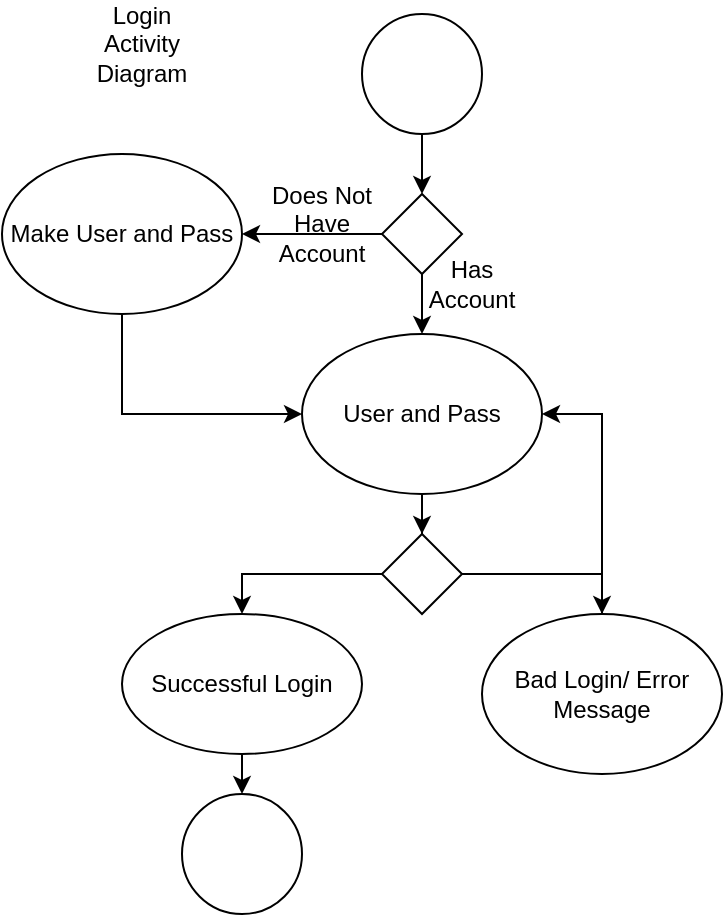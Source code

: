 <mxfile version="21.7.4" type="device">
  <diagram name="Page-1" id="-NOZH91CD-aCjy_UhlmU">
    <mxGraphModel dx="910" dy="477" grid="1" gridSize="10" guides="1" tooltips="1" connect="1" arrows="1" fold="1" page="1" pageScale="1" pageWidth="850" pageHeight="1100" math="0" shadow="0">
      <root>
        <mxCell id="0" />
        <mxCell id="1" parent="0" />
        <mxCell id="anh-WbQr9P2zydiLgThJ-26" style="edgeStyle=orthogonalEdgeStyle;rounded=0;orthogonalLoop=1;jettySize=auto;html=1;" edge="1" parent="1" source="anh-WbQr9P2zydiLgThJ-2" target="anh-WbQr9P2zydiLgThJ-25">
          <mxGeometry relative="1" as="geometry" />
        </mxCell>
        <mxCell id="anh-WbQr9P2zydiLgThJ-2" value="" style="ellipse;whiteSpace=wrap;html=1;aspect=fixed;" vertex="1" parent="1">
          <mxGeometry x="340" y="140" width="60" height="60" as="geometry" />
        </mxCell>
        <mxCell id="anh-WbQr9P2zydiLgThJ-4" value="Login Activity Diagram" style="text;html=1;strokeColor=none;fillColor=none;align=center;verticalAlign=middle;whiteSpace=wrap;rounded=0;" vertex="1" parent="1">
          <mxGeometry x="200" y="140" width="60" height="30" as="geometry" />
        </mxCell>
        <mxCell id="anh-WbQr9P2zydiLgThJ-18" style="edgeStyle=orthogonalEdgeStyle;rounded=0;orthogonalLoop=1;jettySize=auto;html=1;" edge="1" parent="1" source="anh-WbQr9P2zydiLgThJ-7" target="anh-WbQr9P2zydiLgThJ-16">
          <mxGeometry relative="1" as="geometry" />
        </mxCell>
        <mxCell id="anh-WbQr9P2zydiLgThJ-7" value="User and Pass" style="ellipse;whiteSpace=wrap;html=1;" vertex="1" parent="1">
          <mxGeometry x="310" y="300" width="120" height="80" as="geometry" />
        </mxCell>
        <mxCell id="anh-WbQr9P2zydiLgThJ-23" style="edgeStyle=orthogonalEdgeStyle;rounded=0;orthogonalLoop=1;jettySize=auto;html=1;" edge="1" parent="1" source="anh-WbQr9P2zydiLgThJ-13">
          <mxGeometry relative="1" as="geometry">
            <mxPoint x="280" y="530" as="targetPoint" />
          </mxGeometry>
        </mxCell>
        <mxCell id="anh-WbQr9P2zydiLgThJ-13" value="Successful Login" style="ellipse;whiteSpace=wrap;html=1;" vertex="1" parent="1">
          <mxGeometry x="220" y="440" width="120" height="70" as="geometry" />
        </mxCell>
        <mxCell id="anh-WbQr9P2zydiLgThJ-21" style="edgeStyle=orthogonalEdgeStyle;rounded=0;orthogonalLoop=1;jettySize=auto;html=1;entryX=1;entryY=0.5;entryDx=0;entryDy=0;" edge="1" parent="1" source="anh-WbQr9P2zydiLgThJ-14" target="anh-WbQr9P2zydiLgThJ-7">
          <mxGeometry relative="1" as="geometry" />
        </mxCell>
        <mxCell id="anh-WbQr9P2zydiLgThJ-14" value="Bad Login/ Error Message" style="ellipse;whiteSpace=wrap;html=1;" vertex="1" parent="1">
          <mxGeometry x="400" y="440" width="120" height="80" as="geometry" />
        </mxCell>
        <mxCell id="anh-WbQr9P2zydiLgThJ-19" style="edgeStyle=orthogonalEdgeStyle;rounded=0;orthogonalLoop=1;jettySize=auto;html=1;entryX=0.5;entryY=0;entryDx=0;entryDy=0;" edge="1" parent="1" source="anh-WbQr9P2zydiLgThJ-16" target="anh-WbQr9P2zydiLgThJ-14">
          <mxGeometry relative="1" as="geometry" />
        </mxCell>
        <mxCell id="anh-WbQr9P2zydiLgThJ-20" style="edgeStyle=orthogonalEdgeStyle;rounded=0;orthogonalLoop=1;jettySize=auto;html=1;entryX=0.5;entryY=0;entryDx=0;entryDy=0;" edge="1" parent="1" source="anh-WbQr9P2zydiLgThJ-16" target="anh-WbQr9P2zydiLgThJ-13">
          <mxGeometry relative="1" as="geometry" />
        </mxCell>
        <mxCell id="anh-WbQr9P2zydiLgThJ-16" value="" style="rhombus;whiteSpace=wrap;html=1;" vertex="1" parent="1">
          <mxGeometry x="350" y="400" width="40" height="40" as="geometry" />
        </mxCell>
        <mxCell id="anh-WbQr9P2zydiLgThJ-24" value="" style="ellipse;whiteSpace=wrap;html=1;aspect=fixed;" vertex="1" parent="1">
          <mxGeometry x="250" y="530" width="60" height="60" as="geometry" />
        </mxCell>
        <mxCell id="anh-WbQr9P2zydiLgThJ-27" style="edgeStyle=orthogonalEdgeStyle;rounded=0;orthogonalLoop=1;jettySize=auto;html=1;" edge="1" parent="1" source="anh-WbQr9P2zydiLgThJ-25" target="anh-WbQr9P2zydiLgThJ-7">
          <mxGeometry relative="1" as="geometry" />
        </mxCell>
        <mxCell id="anh-WbQr9P2zydiLgThJ-28" style="edgeStyle=orthogonalEdgeStyle;rounded=0;orthogonalLoop=1;jettySize=auto;html=1;" edge="1" parent="1" source="anh-WbQr9P2zydiLgThJ-25">
          <mxGeometry relative="1" as="geometry">
            <mxPoint x="280" y="250" as="targetPoint" />
          </mxGeometry>
        </mxCell>
        <mxCell id="anh-WbQr9P2zydiLgThJ-25" value="" style="rhombus;whiteSpace=wrap;html=1;" vertex="1" parent="1">
          <mxGeometry x="350" y="230" width="40" height="40" as="geometry" />
        </mxCell>
        <mxCell id="anh-WbQr9P2zydiLgThJ-29" value="Has Account" style="text;html=1;strokeColor=none;fillColor=none;align=center;verticalAlign=middle;whiteSpace=wrap;rounded=0;" vertex="1" parent="1">
          <mxGeometry x="365" y="260" width="60" height="30" as="geometry" />
        </mxCell>
        <mxCell id="anh-WbQr9P2zydiLgThJ-30" value="Does Not Have Account" style="text;html=1;strokeColor=none;fillColor=none;align=center;verticalAlign=middle;whiteSpace=wrap;rounded=0;" vertex="1" parent="1">
          <mxGeometry x="290" y="230" width="60" height="30" as="geometry" />
        </mxCell>
        <mxCell id="anh-WbQr9P2zydiLgThJ-33" style="edgeStyle=orthogonalEdgeStyle;rounded=0;orthogonalLoop=1;jettySize=auto;html=1;exitX=0.5;exitY=1;exitDx=0;exitDy=0;entryX=0;entryY=0.5;entryDx=0;entryDy=0;" edge="1" parent="1" source="anh-WbQr9P2zydiLgThJ-31" target="anh-WbQr9P2zydiLgThJ-7">
          <mxGeometry relative="1" as="geometry" />
        </mxCell>
        <mxCell id="anh-WbQr9P2zydiLgThJ-31" value="Make User and Pass" style="ellipse;whiteSpace=wrap;html=1;" vertex="1" parent="1">
          <mxGeometry x="160" y="210" width="120" height="80" as="geometry" />
        </mxCell>
      </root>
    </mxGraphModel>
  </diagram>
</mxfile>
